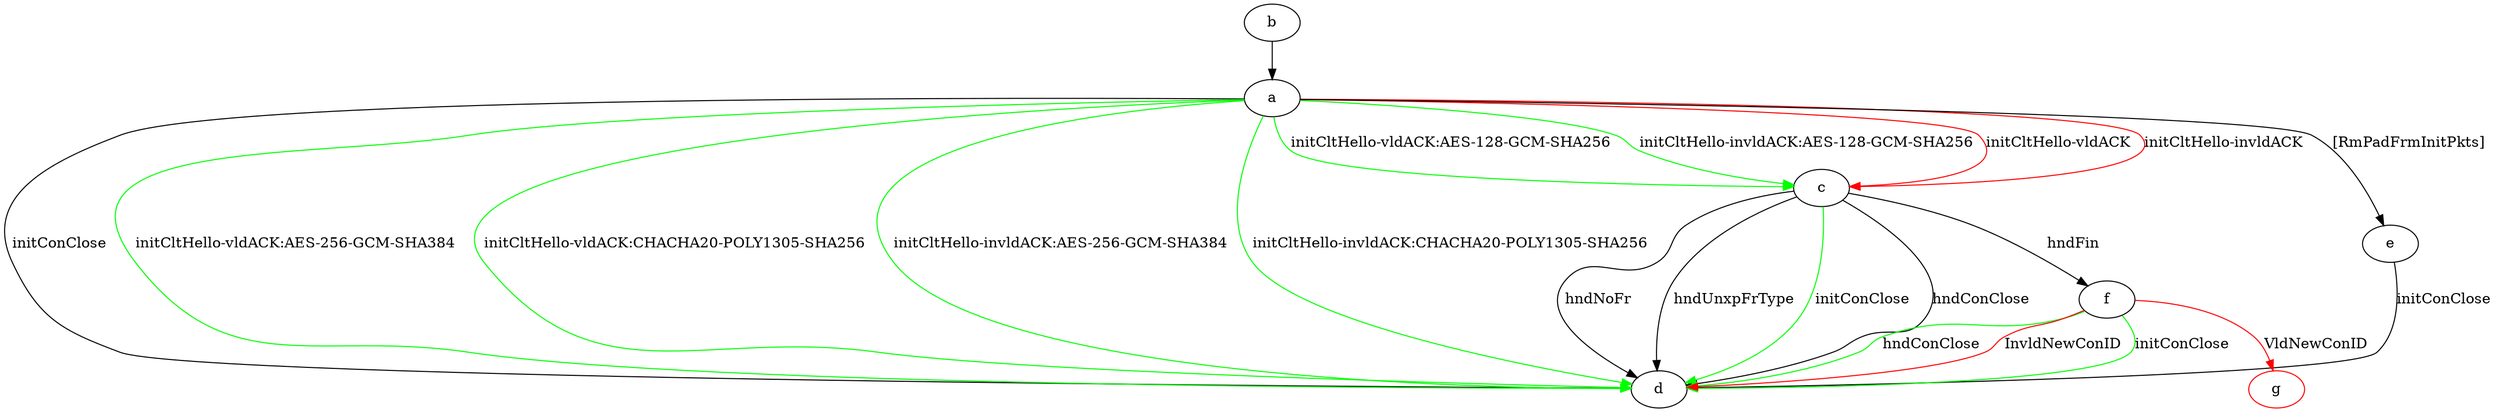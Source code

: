 digraph "" {
	a -> c	[key=0,
		color=green,
		label="initCltHello-vldACK:AES-128-GCM-SHA256 "];
	a -> c	[key=1,
		color=green,
		label="initCltHello-invldACK:AES-128-GCM-SHA256 "];
	a -> c	[key=2,
		color=red,
		label="initCltHello-vldACK "];
	a -> c	[key=3,
		color=red,
		label="initCltHello-invldACK "];
	a -> d	[key=0,
		label="initConClose "];
	a -> d	[key=1,
		color=green,
		label="initCltHello-vldACK:AES-256-GCM-SHA384 "];
	a -> d	[key=2,
		color=green,
		label="initCltHello-vldACK:CHACHA20-POLY1305-SHA256 "];
	a -> d	[key=3,
		color=green,
		label="initCltHello-invldACK:AES-256-GCM-SHA384 "];
	a -> d	[key=4,
		color=green,
		label="initCltHello-invldACK:CHACHA20-POLY1305-SHA256 "];
	a -> e	[key=0,
		label="[RmPadFrmInitPkts] "];
	b -> a	[key=0];
	c -> d	[key=0,
		label="hndConClose "];
	c -> d	[key=1,
		label="hndNoFr "];
	c -> d	[key=2,
		label="hndUnxpFrType "];
	c -> d	[key=3,
		color=green,
		label="initConClose "];
	c -> f	[key=0,
		label="hndFin "];
	e -> d	[key=0,
		label="initConClose "];
	f -> d	[key=0,
		color=green,
		label="initConClose "];
	f -> d	[key=1,
		color=green,
		label="hndConClose "];
	f -> d	[key=2,
		color=red,
		label="InvldNewConID "];
	g	[color=red];
	f -> g	[key=0,
		color=red,
		label="VldNewConID "];
}
